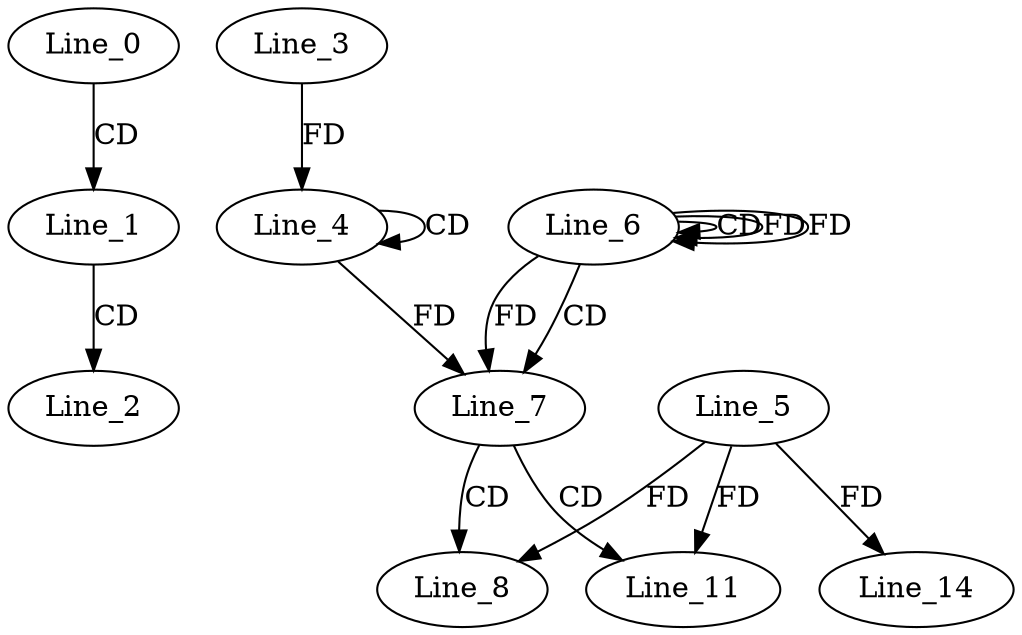 digraph G {
  Line_0;
  Line_1;
  Line_2;
  Line_4;
  Line_4;
  Line_3;
  Line_6;
  Line_6;
  Line_6;
  Line_7;
  Line_7;
  Line_8;
  Line_5;
  Line_11;
  Line_14;
  Line_0 -> Line_1 [ label="CD" ];
  Line_1 -> Line_2 [ label="CD" ];
  Line_4 -> Line_4 [ label="CD" ];
  Line_3 -> Line_4 [ label="FD" ];
  Line_6 -> Line_6 [ label="CD" ];
  Line_6 -> Line_6 [ label="FD" ];
  Line_6 -> Line_7 [ label="CD" ];
  Line_4 -> Line_7 [ label="FD" ];
  Line_6 -> Line_7 [ label="FD" ];
  Line_7 -> Line_8 [ label="CD" ];
  Line_5 -> Line_8 [ label="FD" ];
  Line_7 -> Line_11 [ label="CD" ];
  Line_5 -> Line_11 [ label="FD" ];
  Line_5 -> Line_14 [ label="FD" ];
  Line_6 -> Line_6 [ label="FD" ];
}

